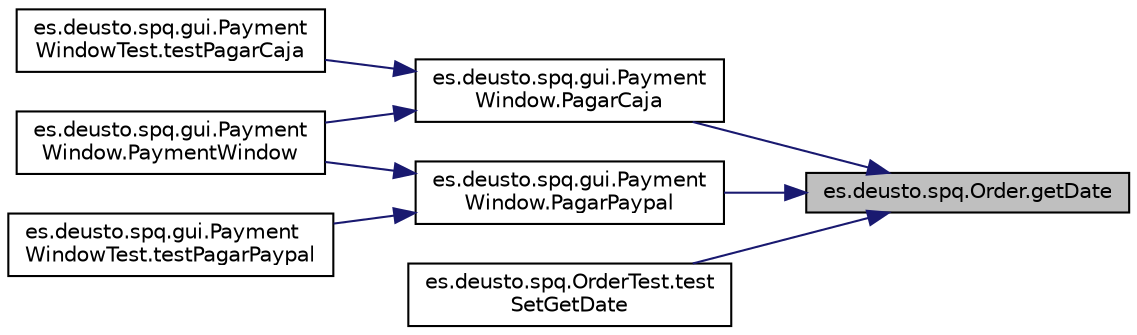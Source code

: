 digraph "es.deusto.spq.Order.getDate"
{
 // LATEX_PDF_SIZE
  edge [fontname="Helvetica",fontsize="10",labelfontname="Helvetica",labelfontsize="10"];
  node [fontname="Helvetica",fontsize="10",shape=record];
  rankdir="RL";
  Node1 [label="es.deusto.spq.Order.getDate",height=0.2,width=0.4,color="black", fillcolor="grey75", style="filled", fontcolor="black",tooltip=" "];
  Node1 -> Node2 [dir="back",color="midnightblue",fontsize="10",style="solid",fontname="Helvetica"];
  Node2 [label="es.deusto.spq.gui.Payment\lWindow.PagarCaja",height=0.2,width=0.4,color="black", fillcolor="white", style="filled",URL="$classes_1_1deusto_1_1spq_1_1gui_1_1_payment_window.html#a19b64df2fa2ffa539dbc7f6fb6861e06",tooltip=" "];
  Node2 -> Node3 [dir="back",color="midnightblue",fontsize="10",style="solid",fontname="Helvetica"];
  Node3 [label="es.deusto.spq.gui.Payment\lWindow.PaymentWindow",height=0.2,width=0.4,color="black", fillcolor="white", style="filled",URL="$classes_1_1deusto_1_1spq_1_1gui_1_1_payment_window.html#a89994d68d5bd652f2333741e737d2dcf",tooltip=" "];
  Node2 -> Node4 [dir="back",color="midnightblue",fontsize="10",style="solid",fontname="Helvetica"];
  Node4 [label="es.deusto.spq.gui.Payment\lWindowTest.testPagarCaja",height=0.2,width=0.4,color="black", fillcolor="white", style="filled",URL="$classes_1_1deusto_1_1spq_1_1gui_1_1_payment_window_test.html#a51fd3d8c7d6c6ba44b8f4f8e1296209e",tooltip=" "];
  Node1 -> Node5 [dir="back",color="midnightblue",fontsize="10",style="solid",fontname="Helvetica"];
  Node5 [label="es.deusto.spq.gui.Payment\lWindow.PagarPaypal",height=0.2,width=0.4,color="black", fillcolor="white", style="filled",URL="$classes_1_1deusto_1_1spq_1_1gui_1_1_payment_window.html#a73c315fbc4f2045f87a032655552f38a",tooltip=" "];
  Node5 -> Node3 [dir="back",color="midnightblue",fontsize="10",style="solid",fontname="Helvetica"];
  Node5 -> Node6 [dir="back",color="midnightblue",fontsize="10",style="solid",fontname="Helvetica"];
  Node6 [label="es.deusto.spq.gui.Payment\lWindowTest.testPagarPaypal",height=0.2,width=0.4,color="black", fillcolor="white", style="filled",URL="$classes_1_1deusto_1_1spq_1_1gui_1_1_payment_window_test.html#af321b25e134f141ca311cb065754d812",tooltip=" "];
  Node1 -> Node7 [dir="back",color="midnightblue",fontsize="10",style="solid",fontname="Helvetica"];
  Node7 [label="es.deusto.spq.OrderTest.test\lSetGetDate",height=0.2,width=0.4,color="black", fillcolor="white", style="filled",URL="$classes_1_1deusto_1_1spq_1_1_order_test.html#ab5dd35e3ab947b512a9e84931b54edfb",tooltip=" "];
}
